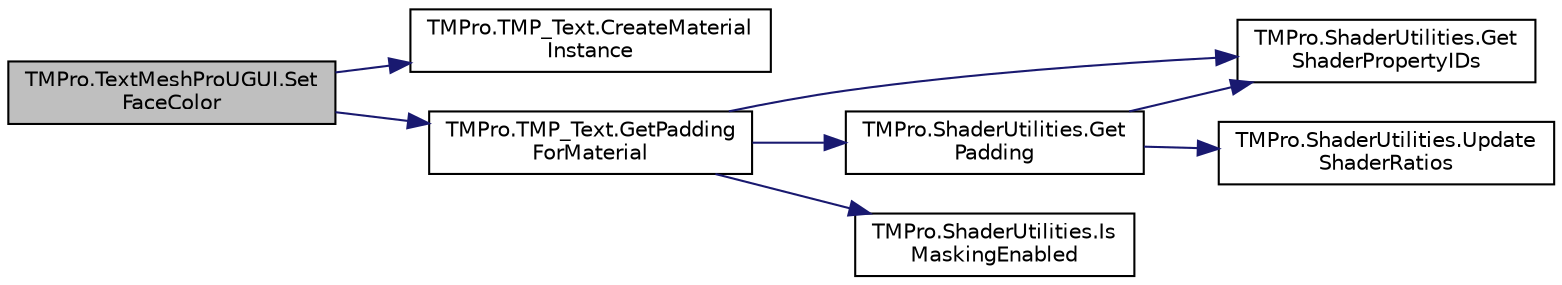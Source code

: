 digraph "TMPro.TextMeshProUGUI.SetFaceColor"
{
 // LATEX_PDF_SIZE
  edge [fontname="Helvetica",fontsize="10",labelfontname="Helvetica",labelfontsize="10"];
  node [fontname="Helvetica",fontsize="10",shape=record];
  rankdir="LR";
  Node1 [label="TMPro.TextMeshProUGUI.Set\lFaceColor",height=0.2,width=0.4,color="black", fillcolor="grey75", style="filled", fontcolor="black",tooltip="Function called internally to set the face color of the material. This will results in an instance of..."];
  Node1 -> Node2 [color="midnightblue",fontsize="10",style="solid",fontname="Helvetica"];
  Node2 [label="TMPro.TMP_Text.CreateMaterial\lInstance",height=0.2,width=0.4,color="black", fillcolor="white", style="filled",URL="$class_t_m_pro_1_1_t_m_p___text.html#a427ecf798a6c03dd9f3230b3ceaf1f61",tooltip="Method to set the materials of the text and sub text objects."];
  Node1 -> Node3 [color="midnightblue",fontsize="10",style="solid",fontname="Helvetica"];
  Node3 [label="TMPro.TMP_Text.GetPadding\lForMaterial",height=0.2,width=0.4,color="black", fillcolor="white", style="filled",URL="$class_t_m_pro_1_1_t_m_p___text.html#a7182ea72ca6b396af6cae05cee59243d",tooltip="Get the padding value for the currently assigned material"];
  Node3 -> Node4 [color="midnightblue",fontsize="10",style="solid",fontname="Helvetica"];
  Node4 [label="TMPro.ShaderUtilities.Get\lPadding",height=0.2,width=0.4,color="black", fillcolor="white", style="filled",URL="$class_t_m_pro_1_1_shader_utilities.html#a4763b7c59759a96bfbf996302b611ff2",tooltip=" "];
  Node4 -> Node5 [color="midnightblue",fontsize="10",style="solid",fontname="Helvetica"];
  Node5 [label="TMPro.ShaderUtilities.Get\lShaderPropertyIDs",height=0.2,width=0.4,color="black", fillcolor="white", style="filled",URL="$class_t_m_pro_1_1_shader_utilities.html#a0274e3055f8915a0178e3bdcec5118cb",tooltip=" "];
  Node4 -> Node6 [color="midnightblue",fontsize="10",style="solid",fontname="Helvetica"];
  Node6 [label="TMPro.ShaderUtilities.Update\lShaderRatios",height=0.2,width=0.4,color="black", fillcolor="white", style="filled",URL="$class_t_m_pro_1_1_shader_utilities.html#a521a6bf81a833a2f3768c3a70028c118",tooltip=" "];
  Node3 -> Node5 [color="midnightblue",fontsize="10",style="solid",fontname="Helvetica"];
  Node3 -> Node7 [color="midnightblue",fontsize="10",style="solid",fontname="Helvetica"];
  Node7 [label="TMPro.ShaderUtilities.Is\lMaskingEnabled",height=0.2,width=0.4,color="black", fillcolor="white", style="filled",URL="$class_t_m_pro_1_1_shader_utilities.html#a65ecd279b8bf1e963d3e14e8fa613da4",tooltip=" "];
}
